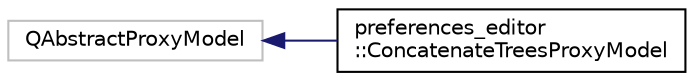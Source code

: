 digraph "Graphical Class Hierarchy"
{
 // LATEX_PDF_SIZE
  edge [fontname="Helvetica",fontsize="10",labelfontname="Helvetica",labelfontsize="10"];
  node [fontname="Helvetica",fontsize="10",shape=record];
  rankdir="LR";
  Node172 [label="QAbstractProxyModel",height=0.2,width=0.4,color="grey75", fillcolor="white", style="filled",tooltip=" "];
  Node172 -> Node0 [dir="back",color="midnightblue",fontsize="10",style="solid",fontname="Helvetica"];
  Node0 [label="preferences_editor\l::ConcatenateTreesProxyModel",height=0.2,width=0.4,color="black", fillcolor="white", style="filled",URL="$classpreferences__editor_1_1_concatenate_trees_proxy_model.html",tooltip=" "];
}
